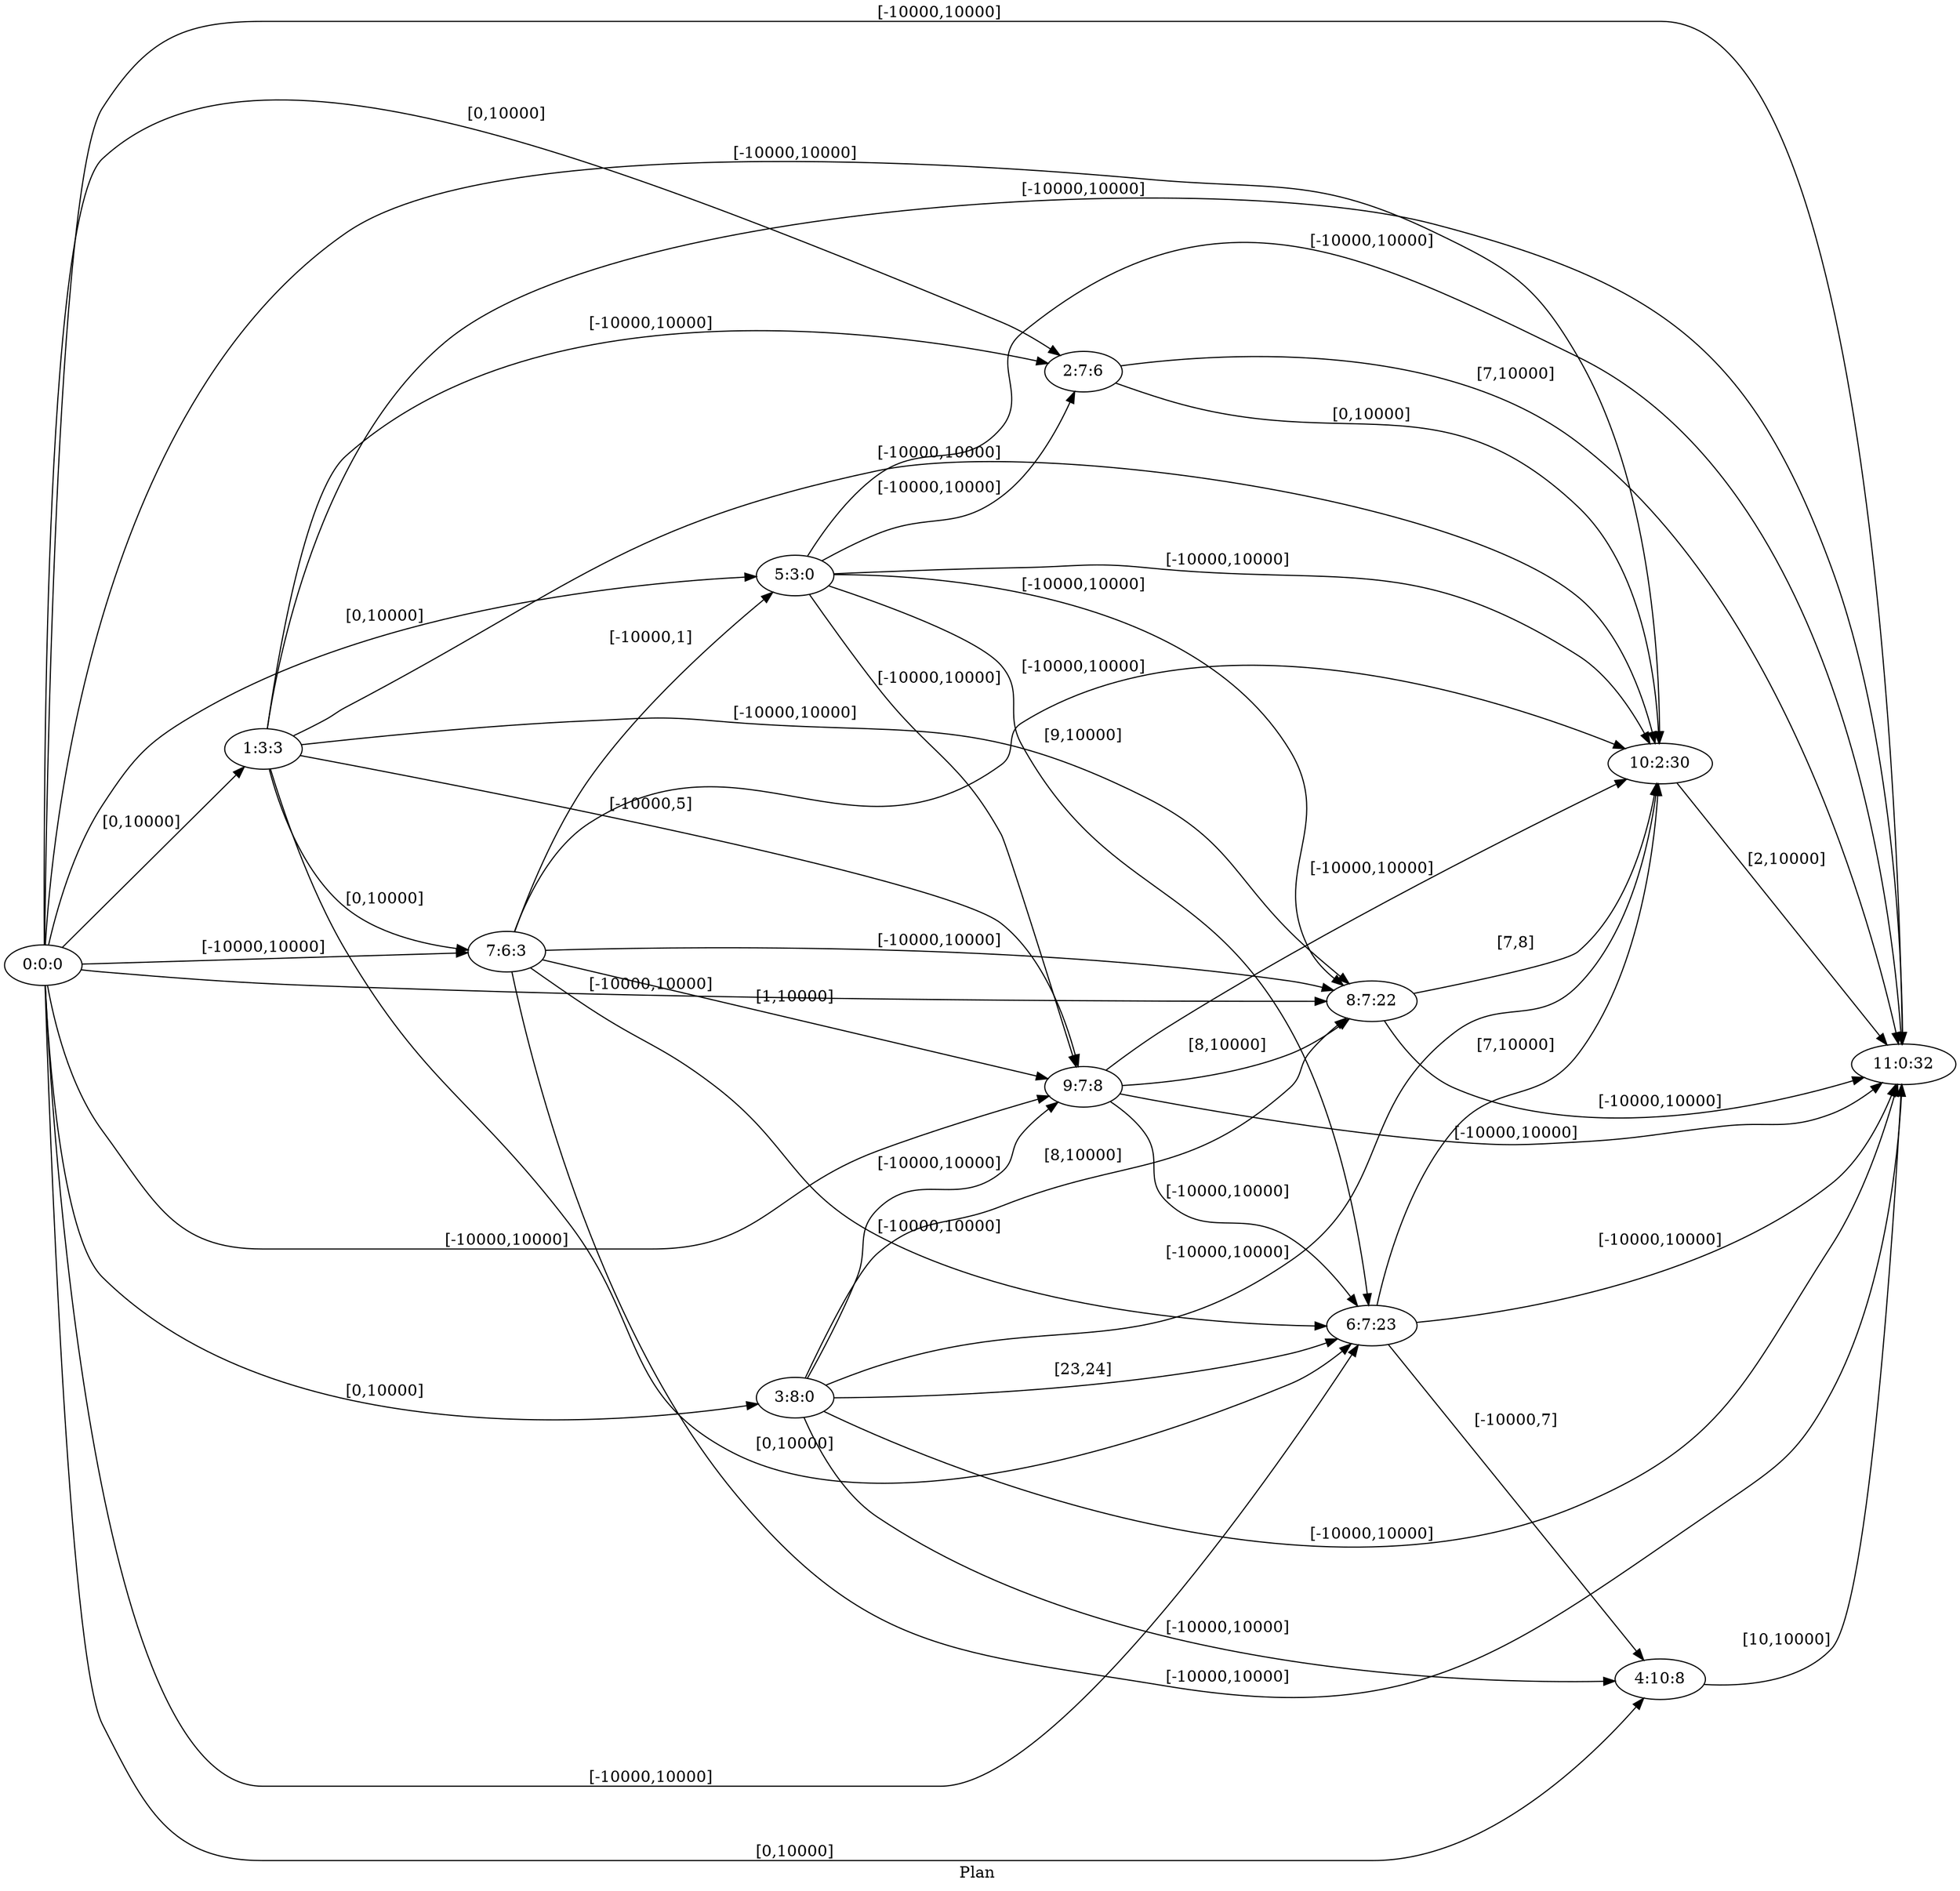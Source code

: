 digraph G {
 rankdir = LR;
 nodesep = .45; 
 size = 30;
label="Plan ";
 fldt = 0.672855;
"0:0:0"->"1:3:3"[ label = "[0,10000]"];
"0:0:0"->"2:7:6"[ label = "[0,10000]"];
"0:0:0"->"3:8:0"[ label = "[0,10000]"];
"0:0:0"->"4:10:8"[ label = "[0,10000]"];
"0:0:0"->"5:3:0"[ label = "[0,10000]"];
"0:0:0"->"6:7:23"[ label = "[-10000,10000]"];
"0:0:0"->"7:6:3"[ label = "[-10000,10000]"];
"0:0:0"->"8:7:22"[ label = "[-10000,10000]"];
"0:0:0"->"9:7:8"[ label = "[-10000,10000]"];
"0:0:0"->"10:2:30"[ label = "[-10000,10000]"];
"0:0:0"->"11:0:32"[ label = "[-10000,10000]"];
"1:3:3"->"2:7:6"[ label = "[-10000,10000]"];
"1:3:3"->"6:7:23"[ label = "[0,10000]"];
"1:3:3"->"7:6:3"[ label = "[0,10000]"];
"1:3:3"->"8:7:22"[ label = "[-10000,10000]"];
"1:3:3"->"9:7:8"[ label = "[-10000,5]"];
"1:3:3"->"10:2:30"[ label = "[-10000,10000]"];
"1:3:3"->"11:0:32"[ label = "[-10000,10000]"];
"2:7:6"->"10:2:30"[ label = "[0,10000]"];
"2:7:6"->"11:0:32"[ label = "[7,10000]"];
"3:8:0"->"4:10:8"[ label = "[-10000,10000]"];
"3:8:0"->"6:7:23"[ label = "[23,24]"];
"3:8:0"->"8:7:22"[ label = "[8,10000]"];
"3:8:0"->"9:7:8"[ label = "[-10000,10000]"];
"3:8:0"->"10:2:30"[ label = "[-10000,10000]"];
"3:8:0"->"11:0:32"[ label = "[-10000,10000]"];
"4:10:8"->"11:0:32"[ label = "[10,10000]"];
"5:3:0"->"2:7:6"[ label = "[-10000,10000]"];
"5:3:0"->"6:7:23"[ label = "[9,10000]"];
"5:3:0"->"8:7:22"[ label = "[-10000,10000]"];
"5:3:0"->"9:7:8"[ label = "[-10000,10000]"];
"5:3:0"->"10:2:30"[ label = "[-10000,10000]"];
"5:3:0"->"11:0:32"[ label = "[-10000,10000]"];
"6:7:23"->"4:10:8"[ label = "[-10000,7]"];
"6:7:23"->"10:2:30"[ label = "[7,10000]"];
"6:7:23"->"11:0:32"[ label = "[-10000,10000]"];
"7:6:3"->"5:3:0"[ label = "[-10000,1]"];
"7:6:3"->"6:7:23"[ label = "[-10000,10000]"];
"7:6:3"->"8:7:22"[ label = "[-10000,10000]"];
"7:6:3"->"9:7:8"[ label = "[1,10000]"];
"7:6:3"->"10:2:30"[ label = "[-10000,10000]"];
"7:6:3"->"11:0:32"[ label = "[-10000,10000]"];
"8:7:22"->"10:2:30"[ label = "[7,8]"];
"8:7:22"->"11:0:32"[ label = "[-10000,10000]"];
"9:7:8"->"6:7:23"[ label = "[-10000,10000]"];
"9:7:8"->"8:7:22"[ label = "[8,10000]"];
"9:7:8"->"10:2:30"[ label = "[-10000,10000]"];
"9:7:8"->"11:0:32"[ label = "[-10000,10000]"];
"10:2:30"->"11:0:32"[ label = "[2,10000]"];
}
